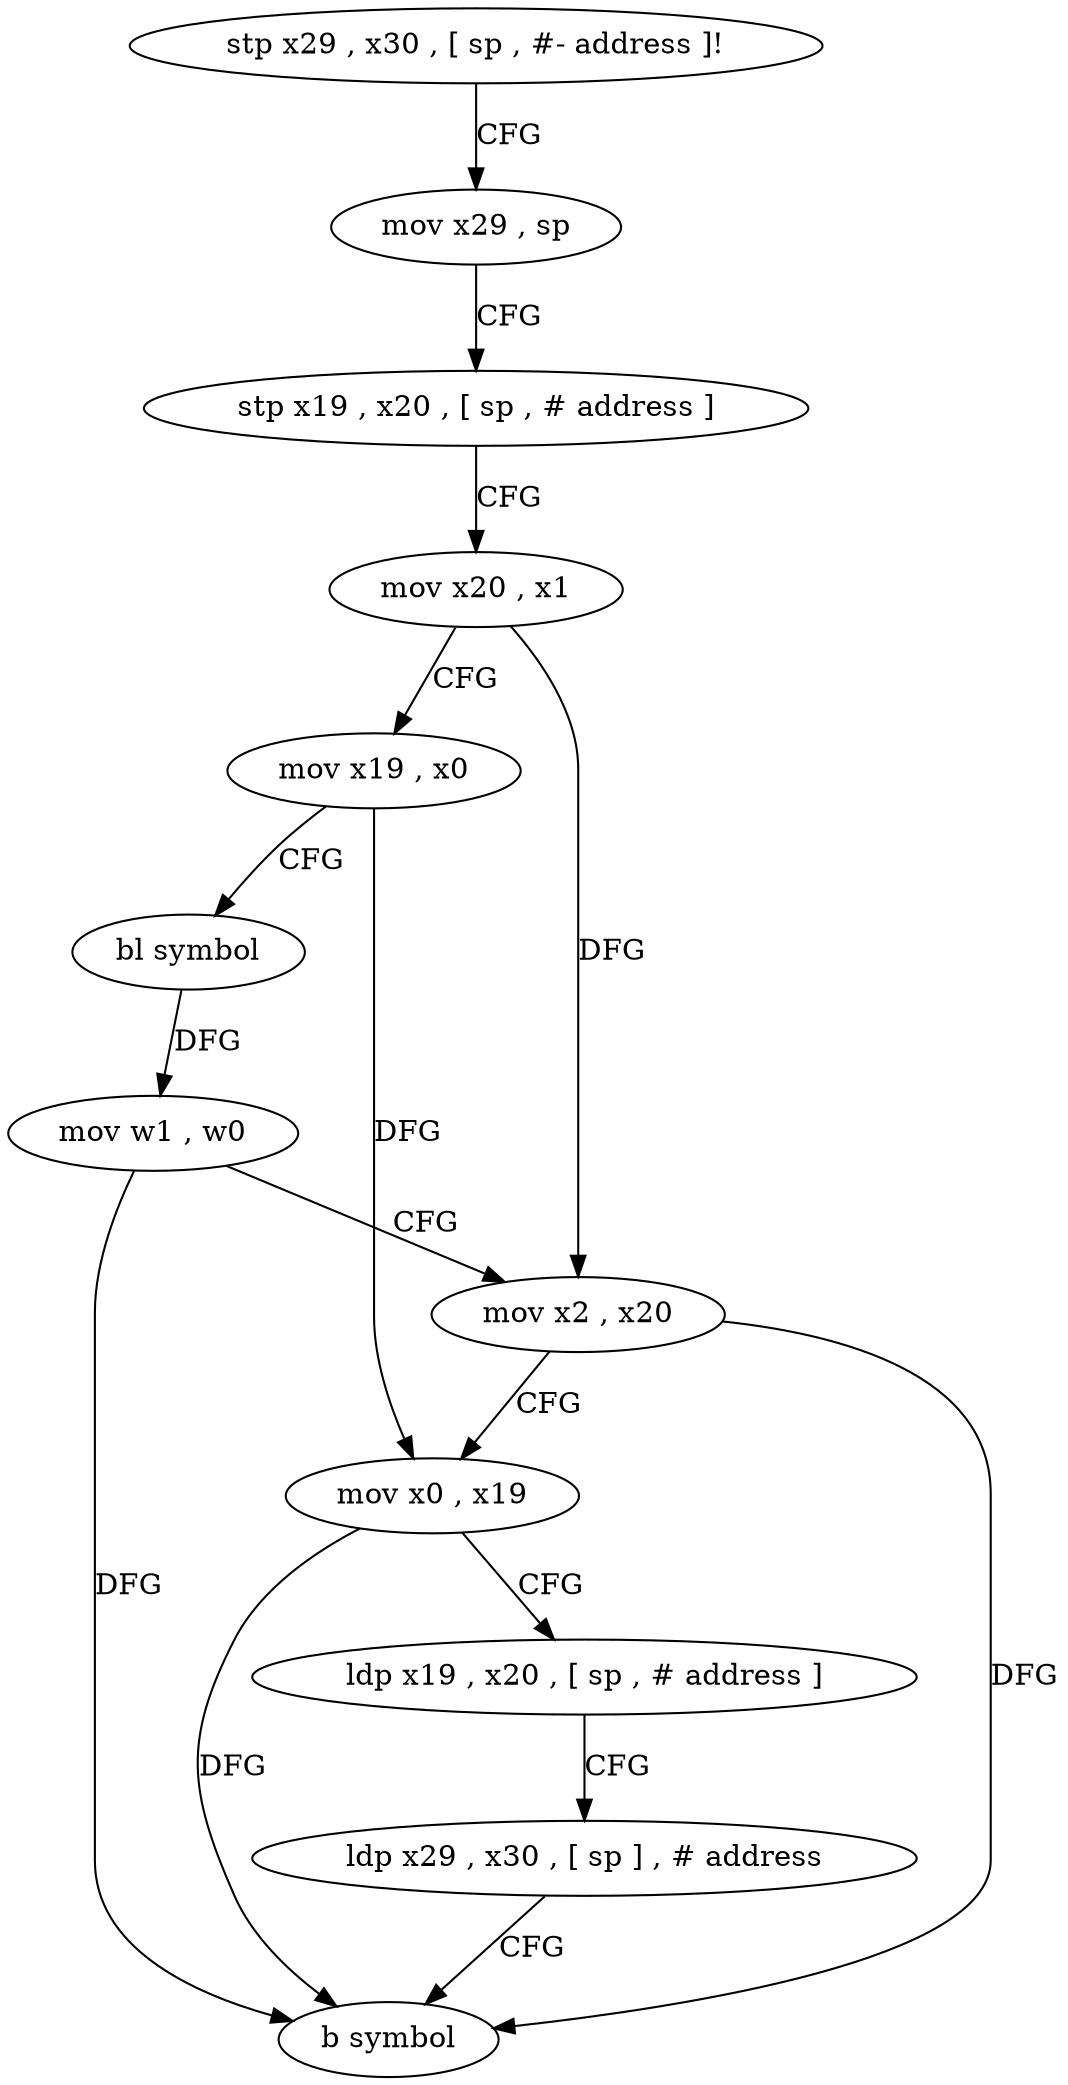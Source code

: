 digraph "func" {
"125320" [label = "stp x29 , x30 , [ sp , #- address ]!" ]
"125324" [label = "mov x29 , sp" ]
"125328" [label = "stp x19 , x20 , [ sp , # address ]" ]
"125332" [label = "mov x20 , x1" ]
"125336" [label = "mov x19 , x0" ]
"125340" [label = "bl symbol" ]
"125344" [label = "mov w1 , w0" ]
"125348" [label = "mov x2 , x20" ]
"125352" [label = "mov x0 , x19" ]
"125356" [label = "ldp x19 , x20 , [ sp , # address ]" ]
"125360" [label = "ldp x29 , x30 , [ sp ] , # address" ]
"125364" [label = "b symbol" ]
"125320" -> "125324" [ label = "CFG" ]
"125324" -> "125328" [ label = "CFG" ]
"125328" -> "125332" [ label = "CFG" ]
"125332" -> "125336" [ label = "CFG" ]
"125332" -> "125348" [ label = "DFG" ]
"125336" -> "125340" [ label = "CFG" ]
"125336" -> "125352" [ label = "DFG" ]
"125340" -> "125344" [ label = "DFG" ]
"125344" -> "125348" [ label = "CFG" ]
"125344" -> "125364" [ label = "DFG" ]
"125348" -> "125352" [ label = "CFG" ]
"125348" -> "125364" [ label = "DFG" ]
"125352" -> "125356" [ label = "CFG" ]
"125352" -> "125364" [ label = "DFG" ]
"125356" -> "125360" [ label = "CFG" ]
"125360" -> "125364" [ label = "CFG" ]
}
